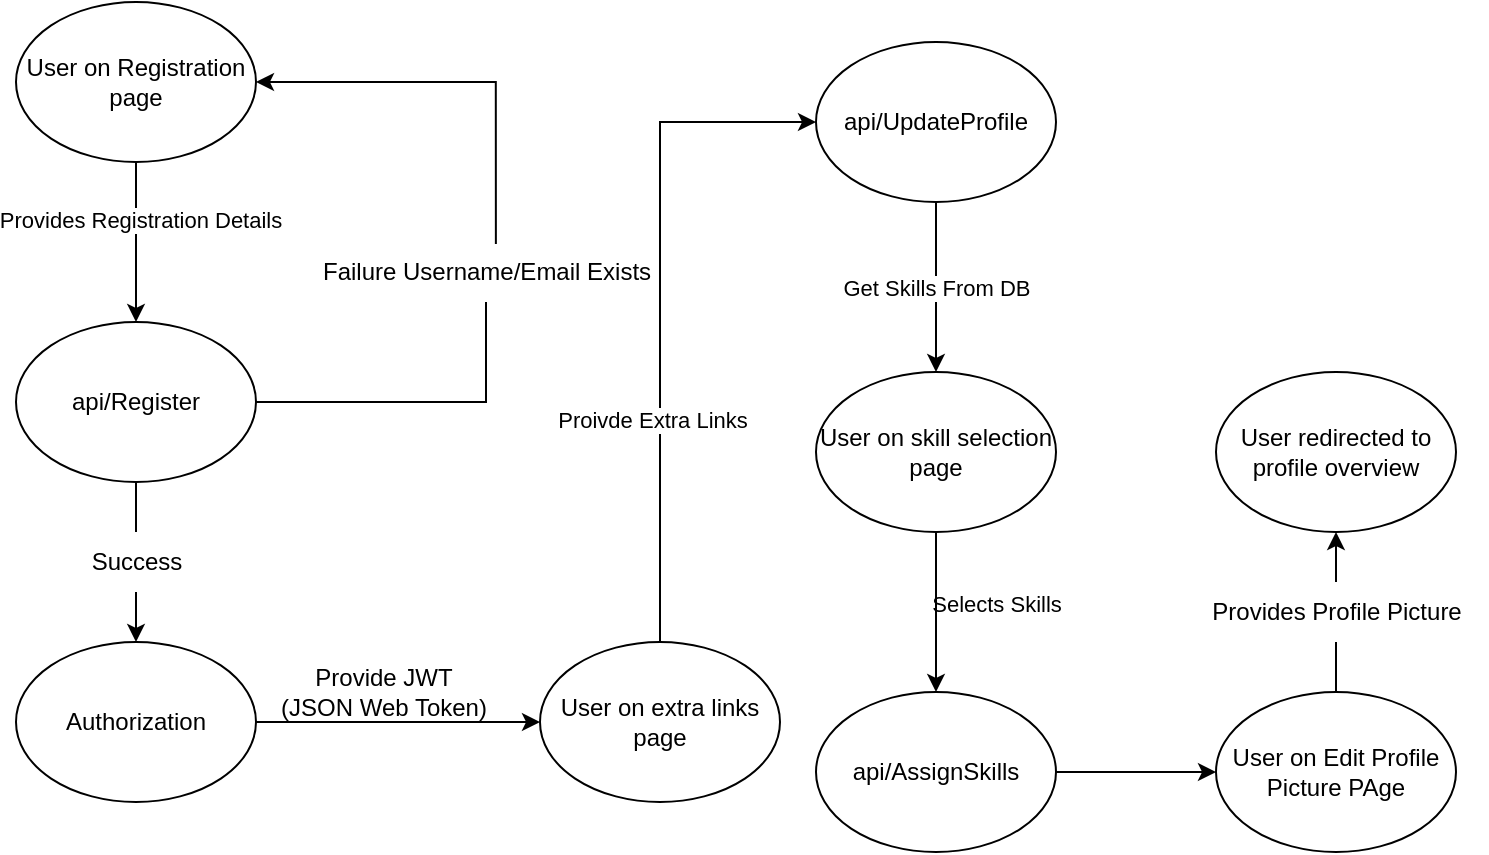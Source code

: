 <mxfile version="20.3.0" type="github">
  <diagram id="D3TgbV68aJpIbn6jyyBy" name="Page-1">
    <mxGraphModel dx="1422" dy="744" grid="1" gridSize="10" guides="1" tooltips="1" connect="1" arrows="1" fold="1" page="1" pageScale="1" pageWidth="827" pageHeight="1169" math="0" shadow="0">
      <root>
        <mxCell id="0" />
        <mxCell id="1" parent="0" />
        <mxCell id="nl2RbfMsUXqY2dzLQonK-18" value="" style="edgeStyle=orthogonalEdgeStyle;rounded=0;orthogonalLoop=1;jettySize=auto;html=1;" parent="1" source="nl2RbfMsUXqY2dzLQonK-20" target="nl2RbfMsUXqY2dzLQonK-23" edge="1">
          <mxGeometry relative="1" as="geometry" />
        </mxCell>
        <mxCell id="nl2RbfMsUXqY2dzLQonK-19" value="Provides Registration Details" style="edgeLabel;html=1;align=center;verticalAlign=middle;resizable=0;points=[];" parent="nl2RbfMsUXqY2dzLQonK-18" vertex="1" connectable="0">
          <mxGeometry x="-0.275" y="2" relative="1" as="geometry">
            <mxPoint as="offset" />
          </mxGeometry>
        </mxCell>
        <mxCell id="nl2RbfMsUXqY2dzLQonK-20" value="&lt;div&gt;User on Registration page&lt;br&gt;&lt;/div&gt;" style="ellipse;whiteSpace=wrap;html=1;" parent="1" vertex="1">
          <mxGeometry x="10" width="120" height="80" as="geometry" />
        </mxCell>
        <mxCell id="nl2RbfMsUXqY2dzLQonK-21" value="" style="edgeStyle=orthogonalEdgeStyle;rounded=0;orthogonalLoop=1;jettySize=auto;html=1;startArrow=none;entryX=1;entryY=0.5;entryDx=0;entryDy=0;exitX=0.526;exitY=0.033;exitDx=0;exitDy=0;exitPerimeter=0;" parent="1" source="nl2RbfMsUXqY2dzLQonK-24" target="nl2RbfMsUXqY2dzLQonK-20" edge="1">
          <mxGeometry relative="1" as="geometry">
            <mxPoint x="230" y="200" as="targetPoint" />
            <Array as="points">
              <mxPoint x="250" y="40" />
            </Array>
          </mxGeometry>
        </mxCell>
        <mxCell id="nl2RbfMsUXqY2dzLQonK-22" value="" style="edgeStyle=orthogonalEdgeStyle;rounded=0;orthogonalLoop=1;jettySize=auto;html=1;startArrow=none;" parent="1" source="nl2RbfMsUXqY2dzLQonK-28" target="nl2RbfMsUXqY2dzLQonK-27" edge="1">
          <mxGeometry relative="1" as="geometry" />
        </mxCell>
        <mxCell id="nl2RbfMsUXqY2dzLQonK-23" value="api/Register" style="ellipse;whiteSpace=wrap;html=1;" parent="1" vertex="1">
          <mxGeometry x="10" y="160" width="120" height="80" as="geometry" />
        </mxCell>
        <mxCell id="nl2RbfMsUXqY2dzLQonK-24" value="Failure Username/Email Exists " style="text;html=1;align=center;verticalAlign=middle;resizable=0;points=[];autosize=1;strokeColor=none;fillColor=none;" parent="1" vertex="1">
          <mxGeometry x="150" y="120" width="190" height="30" as="geometry" />
        </mxCell>
        <mxCell id="nl2RbfMsUXqY2dzLQonK-25" value="" style="edgeStyle=orthogonalEdgeStyle;rounded=0;orthogonalLoop=1;jettySize=auto;html=1;endArrow=none;" parent="1" source="nl2RbfMsUXqY2dzLQonK-23" target="nl2RbfMsUXqY2dzLQonK-24" edge="1">
          <mxGeometry relative="1" as="geometry">
            <mxPoint x="130" y="200" as="sourcePoint" />
            <mxPoint x="210" y="200" as="targetPoint" />
          </mxGeometry>
        </mxCell>
        <mxCell id="nl2RbfMsUXqY2dzLQonK-40" style="edgeStyle=orthogonalEdgeStyle;rounded=0;orthogonalLoop=1;jettySize=auto;html=1;entryX=0;entryY=0.5;entryDx=0;entryDy=0;" parent="1" source="nl2RbfMsUXqY2dzLQonK-27" target="nl2RbfMsUXqY2dzLQonK-30" edge="1">
          <mxGeometry relative="1" as="geometry" />
        </mxCell>
        <mxCell id="nl2RbfMsUXqY2dzLQonK-27" value="Authorization" style="ellipse;whiteSpace=wrap;html=1;" parent="1" vertex="1">
          <mxGeometry x="10" y="320" width="120" height="80" as="geometry" />
        </mxCell>
        <mxCell id="nl2RbfMsUXqY2dzLQonK-28" value="Success" style="text;html=1;align=center;verticalAlign=middle;resizable=0;points=[];autosize=1;strokeColor=none;fillColor=none;" parent="1" vertex="1">
          <mxGeometry x="35" y="265" width="70" height="30" as="geometry" />
        </mxCell>
        <mxCell id="nl2RbfMsUXqY2dzLQonK-29" value="" style="edgeStyle=orthogonalEdgeStyle;rounded=0;orthogonalLoop=1;jettySize=auto;html=1;endArrow=none;" parent="1" source="nl2RbfMsUXqY2dzLQonK-23" target="nl2RbfMsUXqY2dzLQonK-28" edge="1">
          <mxGeometry relative="1" as="geometry">
            <mxPoint x="70" y="240" as="sourcePoint" />
            <mxPoint x="70" y="320" as="targetPoint" />
          </mxGeometry>
        </mxCell>
        <mxCell id="nl2RbfMsUXqY2dzLQonK-34" value="" style="edgeStyle=orthogonalEdgeStyle;rounded=0;orthogonalLoop=1;jettySize=auto;html=1;exitX=0.5;exitY=0;exitDx=0;exitDy=0;entryX=0;entryY=0.5;entryDx=0;entryDy=0;" parent="1" source="nl2RbfMsUXqY2dzLQonK-30" target="nl2RbfMsUXqY2dzLQonK-33" edge="1">
          <mxGeometry relative="1" as="geometry">
            <Array as="points">
              <mxPoint x="332" y="60" />
            </Array>
          </mxGeometry>
        </mxCell>
        <mxCell id="nl2RbfMsUXqY2dzLQonK-35" value="Proivde Extra Links" style="edgeLabel;html=1;align=center;verticalAlign=middle;resizable=0;points=[];" parent="nl2RbfMsUXqY2dzLQonK-34" vertex="1" connectable="0">
          <mxGeometry x="-0.275" y="2" relative="1" as="geometry">
            <mxPoint x="-2" y="11" as="offset" />
          </mxGeometry>
        </mxCell>
        <mxCell id="nl2RbfMsUXqY2dzLQonK-46" value="Selects Skills " style="edgeLabel;html=1;align=center;verticalAlign=middle;resizable=0;points=[];" parent="nl2RbfMsUXqY2dzLQonK-34" vertex="1" connectable="0">
          <mxGeometry x="-0.275" y="2" relative="1" as="geometry">
            <mxPoint x="170" y="103" as="offset" />
          </mxGeometry>
        </mxCell>
        <mxCell id="nl2RbfMsUXqY2dzLQonK-30" value="User on extra links page" style="ellipse;whiteSpace=wrap;html=1;" parent="1" vertex="1">
          <mxGeometry x="272" y="320" width="120" height="80" as="geometry" />
        </mxCell>
        <mxCell id="nl2RbfMsUXqY2dzLQonK-42" value="Get Skills From DB" style="edgeStyle=orthogonalEdgeStyle;rounded=0;orthogonalLoop=1;jettySize=auto;html=1;" parent="1" source="nl2RbfMsUXqY2dzLQonK-33" target="nl2RbfMsUXqY2dzLQonK-41" edge="1">
          <mxGeometry relative="1" as="geometry" />
        </mxCell>
        <mxCell id="nl2RbfMsUXqY2dzLQonK-33" value="api/UpdateProfile" style="ellipse;whiteSpace=wrap;html=1;" parent="1" vertex="1">
          <mxGeometry x="410" y="20" width="120" height="80" as="geometry" />
        </mxCell>
        <mxCell id="nl2RbfMsUXqY2dzLQonK-39" value="&lt;div&gt;Provide JWT&lt;/div&gt;&lt;div&gt;(JSON Web Token)&lt;/div&gt;" style="text;html=1;strokeColor=none;fillColor=none;align=center;verticalAlign=middle;whiteSpace=wrap;rounded=0;" parent="1" vertex="1">
          <mxGeometry x="130" y="330" width="128" height="30" as="geometry" />
        </mxCell>
        <mxCell id="nl2RbfMsUXqY2dzLQonK-44" value="" style="edgeStyle=orthogonalEdgeStyle;rounded=0;orthogonalLoop=1;jettySize=auto;html=1;" parent="1" source="nl2RbfMsUXqY2dzLQonK-41" target="nl2RbfMsUXqY2dzLQonK-43" edge="1">
          <mxGeometry relative="1" as="geometry" />
        </mxCell>
        <mxCell id="nl2RbfMsUXqY2dzLQonK-41" value="User on skill selection page" style="ellipse;whiteSpace=wrap;html=1;" parent="1" vertex="1">
          <mxGeometry x="410" y="185" width="120" height="80" as="geometry" />
        </mxCell>
        <mxCell id="nl2RbfMsUXqY2dzLQonK-48" value="" style="edgeStyle=orthogonalEdgeStyle;rounded=0;orthogonalLoop=1;jettySize=auto;html=1;" parent="1" source="nl2RbfMsUXqY2dzLQonK-43" target="nl2RbfMsUXqY2dzLQonK-47" edge="1">
          <mxGeometry relative="1" as="geometry" />
        </mxCell>
        <mxCell id="nl2RbfMsUXqY2dzLQonK-43" value="api/AssignSkills" style="ellipse;whiteSpace=wrap;html=1;" parent="1" vertex="1">
          <mxGeometry x="410" y="345" width="120" height="80" as="geometry" />
        </mxCell>
        <mxCell id="nl2RbfMsUXqY2dzLQonK-51" value="" style="edgeStyle=orthogonalEdgeStyle;rounded=0;orthogonalLoop=1;jettySize=auto;html=1;startArrow=none;" parent="1" source="nl2RbfMsUXqY2dzLQonK-52" target="nl2RbfMsUXqY2dzLQonK-50" edge="1">
          <mxGeometry relative="1" as="geometry">
            <Array as="points">
              <mxPoint x="670" y="300" />
            </Array>
          </mxGeometry>
        </mxCell>
        <mxCell id="nl2RbfMsUXqY2dzLQonK-47" value="User on Edit Profile Picture PAge" style="ellipse;whiteSpace=wrap;html=1;" parent="1" vertex="1">
          <mxGeometry x="610" y="345" width="120" height="80" as="geometry" />
        </mxCell>
        <mxCell id="nl2RbfMsUXqY2dzLQonK-50" value="User redirected to profile overview" style="ellipse;whiteSpace=wrap;html=1;" parent="1" vertex="1">
          <mxGeometry x="610" y="185" width="120" height="80" as="geometry" />
        </mxCell>
        <mxCell id="nl2RbfMsUXqY2dzLQonK-52" value="Provides Profile Picture" style="text;html=1;align=center;verticalAlign=middle;resizable=0;points=[];autosize=1;strokeColor=none;fillColor=none;" parent="1" vertex="1">
          <mxGeometry x="595" y="290" width="150" height="30" as="geometry" />
        </mxCell>
        <mxCell id="nl2RbfMsUXqY2dzLQonK-53" value="" style="edgeStyle=orthogonalEdgeStyle;rounded=0;orthogonalLoop=1;jettySize=auto;html=1;endArrow=none;" parent="1" source="nl2RbfMsUXqY2dzLQonK-47" target="nl2RbfMsUXqY2dzLQonK-52" edge="1">
          <mxGeometry relative="1" as="geometry">
            <mxPoint x="670" y="345" as="sourcePoint" />
            <mxPoint x="670" y="265" as="targetPoint" />
            <Array as="points">
              <mxPoint x="670" y="300" />
            </Array>
          </mxGeometry>
        </mxCell>
      </root>
    </mxGraphModel>
  </diagram>
</mxfile>
